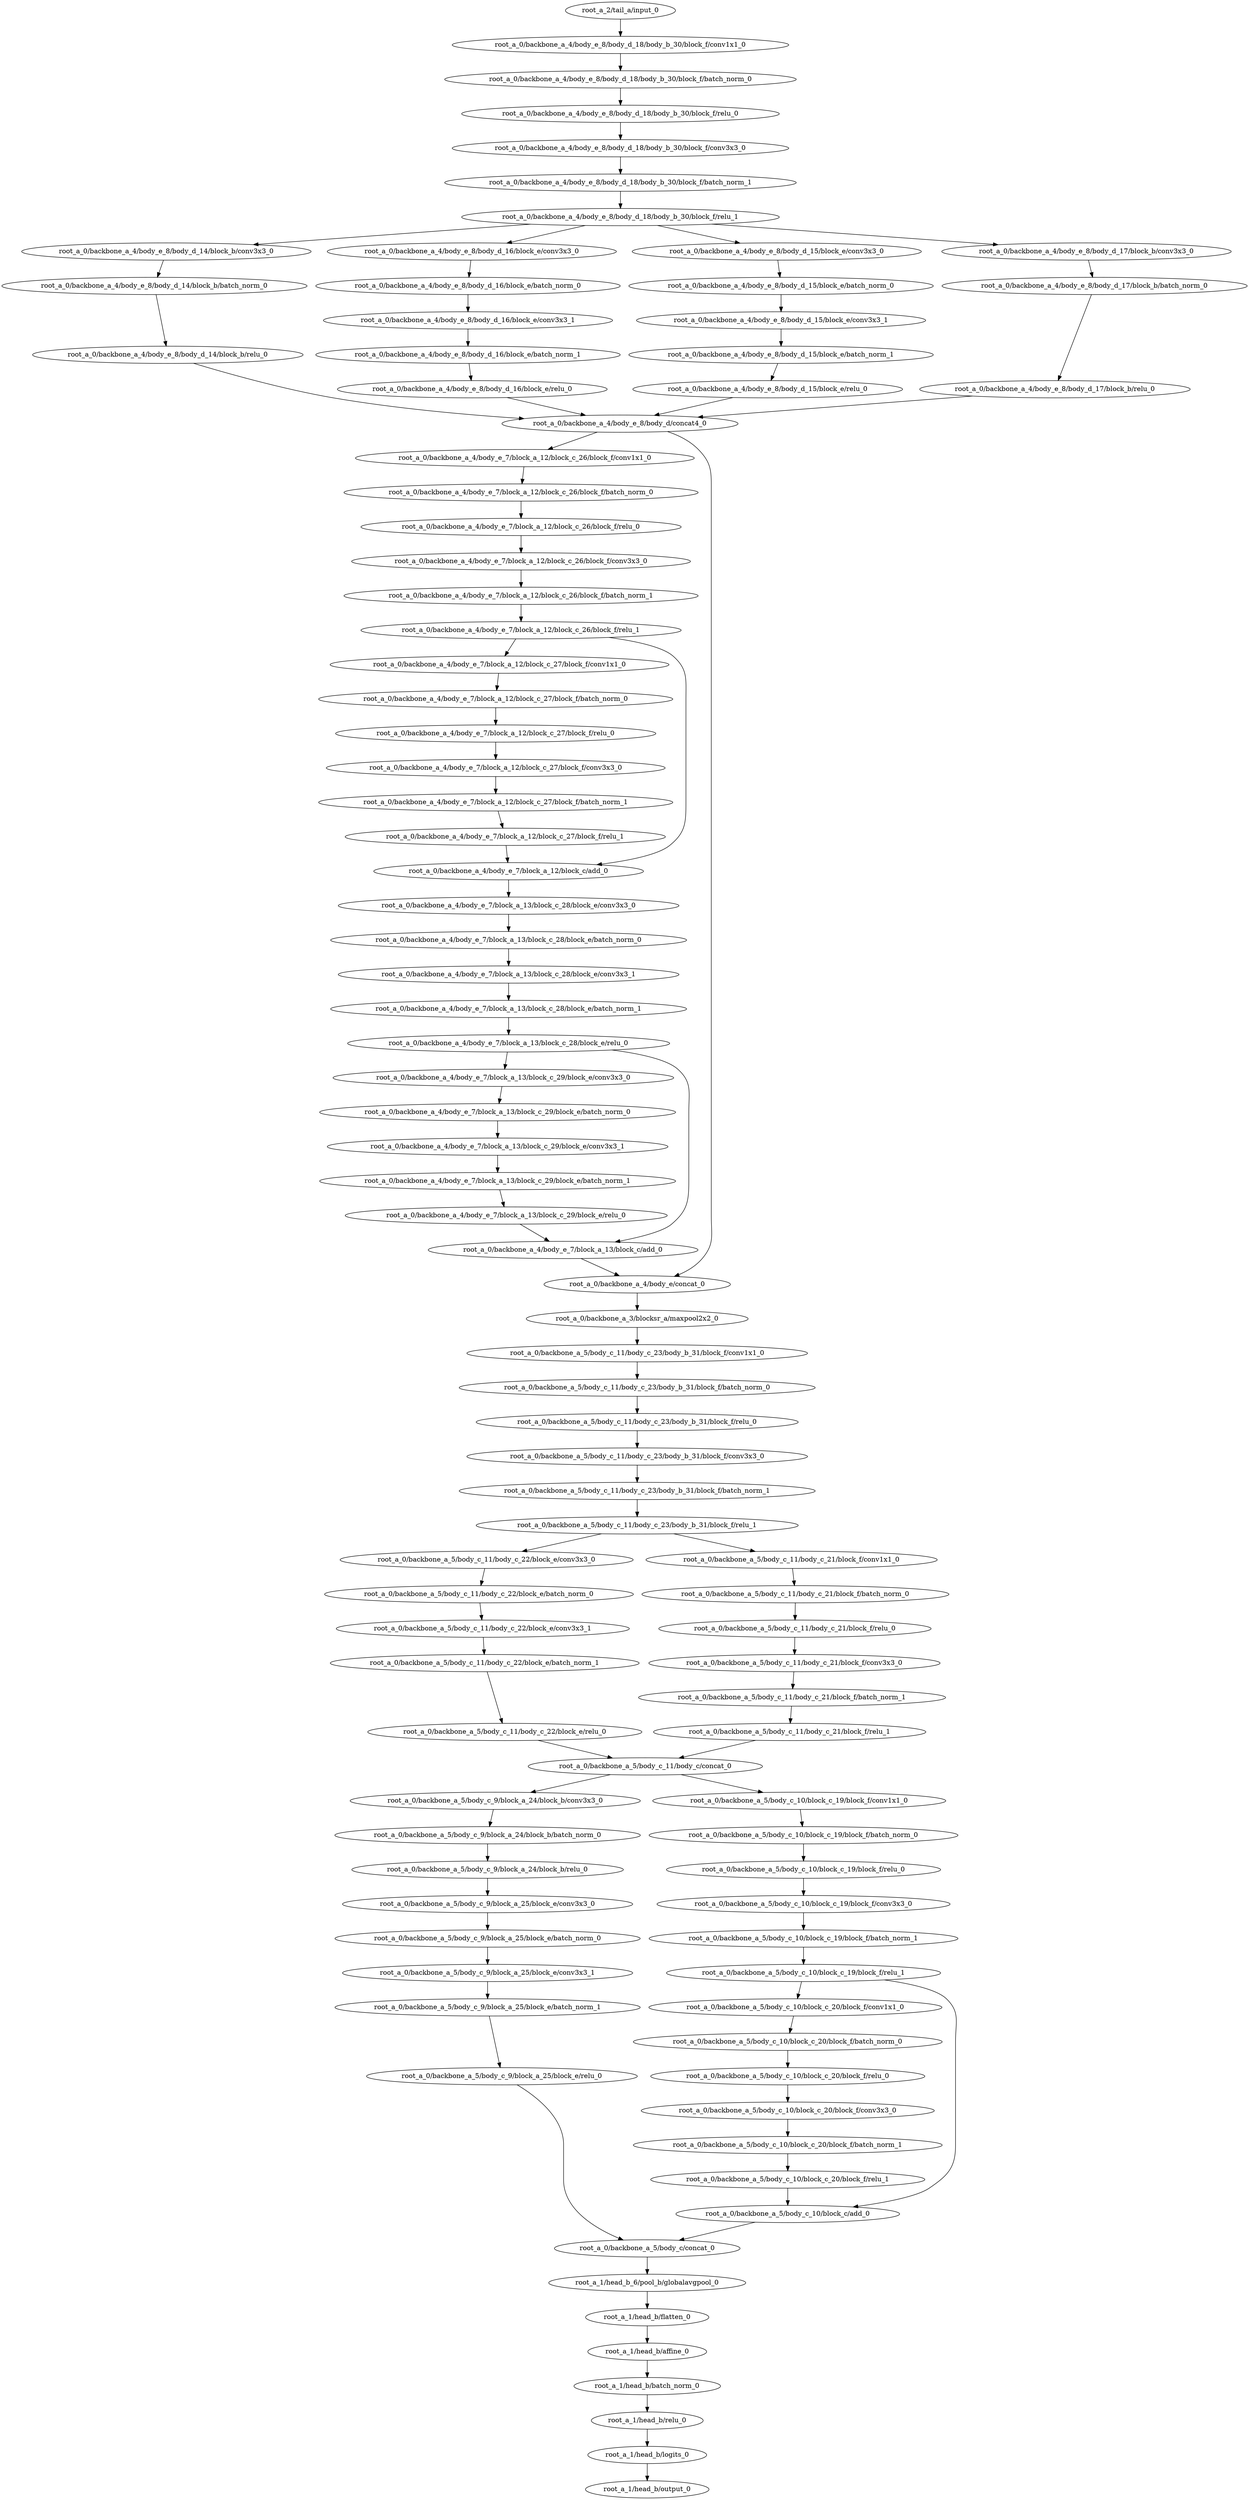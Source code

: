 digraph root_a {
	"root_a_2/tail_a/input_0"
	"root_a_0/backbone_a_4/body_e_8/body_d_18/body_b_30/block_f/conv1x1_0"
	"root_a_0/backbone_a_4/body_e_8/body_d_18/body_b_30/block_f/batch_norm_0"
	"root_a_0/backbone_a_4/body_e_8/body_d_18/body_b_30/block_f/relu_0"
	"root_a_0/backbone_a_4/body_e_8/body_d_18/body_b_30/block_f/conv3x3_0"
	"root_a_0/backbone_a_4/body_e_8/body_d_18/body_b_30/block_f/batch_norm_1"
	"root_a_0/backbone_a_4/body_e_8/body_d_18/body_b_30/block_f/relu_1"
	"root_a_0/backbone_a_4/body_e_8/body_d_14/block_b/conv3x3_0"
	"root_a_0/backbone_a_4/body_e_8/body_d_14/block_b/batch_norm_0"
	"root_a_0/backbone_a_4/body_e_8/body_d_14/block_b/relu_0"
	"root_a_0/backbone_a_4/body_e_8/body_d_16/block_e/conv3x3_0"
	"root_a_0/backbone_a_4/body_e_8/body_d_16/block_e/batch_norm_0"
	"root_a_0/backbone_a_4/body_e_8/body_d_16/block_e/conv3x3_1"
	"root_a_0/backbone_a_4/body_e_8/body_d_16/block_e/batch_norm_1"
	"root_a_0/backbone_a_4/body_e_8/body_d_16/block_e/relu_0"
	"root_a_0/backbone_a_4/body_e_8/body_d_15/block_e/conv3x3_0"
	"root_a_0/backbone_a_4/body_e_8/body_d_15/block_e/batch_norm_0"
	"root_a_0/backbone_a_4/body_e_8/body_d_15/block_e/conv3x3_1"
	"root_a_0/backbone_a_4/body_e_8/body_d_15/block_e/batch_norm_1"
	"root_a_0/backbone_a_4/body_e_8/body_d_15/block_e/relu_0"
	"root_a_0/backbone_a_4/body_e_8/body_d_17/block_b/conv3x3_0"
	"root_a_0/backbone_a_4/body_e_8/body_d_17/block_b/batch_norm_0"
	"root_a_0/backbone_a_4/body_e_8/body_d_17/block_b/relu_0"
	"root_a_0/backbone_a_4/body_e_8/body_d/concat4_0"
	"root_a_0/backbone_a_4/body_e_7/block_a_12/block_c_26/block_f/conv1x1_0"
	"root_a_0/backbone_a_4/body_e_7/block_a_12/block_c_26/block_f/batch_norm_0"
	"root_a_0/backbone_a_4/body_e_7/block_a_12/block_c_26/block_f/relu_0"
	"root_a_0/backbone_a_4/body_e_7/block_a_12/block_c_26/block_f/conv3x3_0"
	"root_a_0/backbone_a_4/body_e_7/block_a_12/block_c_26/block_f/batch_norm_1"
	"root_a_0/backbone_a_4/body_e_7/block_a_12/block_c_26/block_f/relu_1"
	"root_a_0/backbone_a_4/body_e_7/block_a_12/block_c_27/block_f/conv1x1_0"
	"root_a_0/backbone_a_4/body_e_7/block_a_12/block_c_27/block_f/batch_norm_0"
	"root_a_0/backbone_a_4/body_e_7/block_a_12/block_c_27/block_f/relu_0"
	"root_a_0/backbone_a_4/body_e_7/block_a_12/block_c_27/block_f/conv3x3_0"
	"root_a_0/backbone_a_4/body_e_7/block_a_12/block_c_27/block_f/batch_norm_1"
	"root_a_0/backbone_a_4/body_e_7/block_a_12/block_c_27/block_f/relu_1"
	"root_a_0/backbone_a_4/body_e_7/block_a_12/block_c/add_0"
	"root_a_0/backbone_a_4/body_e_7/block_a_13/block_c_28/block_e/conv3x3_0"
	"root_a_0/backbone_a_4/body_e_7/block_a_13/block_c_28/block_e/batch_norm_0"
	"root_a_0/backbone_a_4/body_e_7/block_a_13/block_c_28/block_e/conv3x3_1"
	"root_a_0/backbone_a_4/body_e_7/block_a_13/block_c_28/block_e/batch_norm_1"
	"root_a_0/backbone_a_4/body_e_7/block_a_13/block_c_28/block_e/relu_0"
	"root_a_0/backbone_a_4/body_e_7/block_a_13/block_c_29/block_e/conv3x3_0"
	"root_a_0/backbone_a_4/body_e_7/block_a_13/block_c_29/block_e/batch_norm_0"
	"root_a_0/backbone_a_4/body_e_7/block_a_13/block_c_29/block_e/conv3x3_1"
	"root_a_0/backbone_a_4/body_e_7/block_a_13/block_c_29/block_e/batch_norm_1"
	"root_a_0/backbone_a_4/body_e_7/block_a_13/block_c_29/block_e/relu_0"
	"root_a_0/backbone_a_4/body_e_7/block_a_13/block_c/add_0"
	"root_a_0/backbone_a_4/body_e/concat_0"
	"root_a_0/backbone_a_3/blocksr_a/maxpool2x2_0"
	"root_a_0/backbone_a_5/body_c_11/body_c_23/body_b_31/block_f/conv1x1_0"
	"root_a_0/backbone_a_5/body_c_11/body_c_23/body_b_31/block_f/batch_norm_0"
	"root_a_0/backbone_a_5/body_c_11/body_c_23/body_b_31/block_f/relu_0"
	"root_a_0/backbone_a_5/body_c_11/body_c_23/body_b_31/block_f/conv3x3_0"
	"root_a_0/backbone_a_5/body_c_11/body_c_23/body_b_31/block_f/batch_norm_1"
	"root_a_0/backbone_a_5/body_c_11/body_c_23/body_b_31/block_f/relu_1"
	"root_a_0/backbone_a_5/body_c_11/body_c_22/block_e/conv3x3_0"
	"root_a_0/backbone_a_5/body_c_11/body_c_22/block_e/batch_norm_0"
	"root_a_0/backbone_a_5/body_c_11/body_c_22/block_e/conv3x3_1"
	"root_a_0/backbone_a_5/body_c_11/body_c_22/block_e/batch_norm_1"
	"root_a_0/backbone_a_5/body_c_11/body_c_22/block_e/relu_0"
	"root_a_0/backbone_a_5/body_c_11/body_c_21/block_f/conv1x1_0"
	"root_a_0/backbone_a_5/body_c_11/body_c_21/block_f/batch_norm_0"
	"root_a_0/backbone_a_5/body_c_11/body_c_21/block_f/relu_0"
	"root_a_0/backbone_a_5/body_c_11/body_c_21/block_f/conv3x3_0"
	"root_a_0/backbone_a_5/body_c_11/body_c_21/block_f/batch_norm_1"
	"root_a_0/backbone_a_5/body_c_11/body_c_21/block_f/relu_1"
	"root_a_0/backbone_a_5/body_c_11/body_c/concat_0"
	"root_a_0/backbone_a_5/body_c_9/block_a_24/block_b/conv3x3_0"
	"root_a_0/backbone_a_5/body_c_9/block_a_24/block_b/batch_norm_0"
	"root_a_0/backbone_a_5/body_c_9/block_a_24/block_b/relu_0"
	"root_a_0/backbone_a_5/body_c_9/block_a_25/block_e/conv3x3_0"
	"root_a_0/backbone_a_5/body_c_9/block_a_25/block_e/batch_norm_0"
	"root_a_0/backbone_a_5/body_c_9/block_a_25/block_e/conv3x3_1"
	"root_a_0/backbone_a_5/body_c_9/block_a_25/block_e/batch_norm_1"
	"root_a_0/backbone_a_5/body_c_9/block_a_25/block_e/relu_0"
	"root_a_0/backbone_a_5/body_c_10/block_c_19/block_f/conv1x1_0"
	"root_a_0/backbone_a_5/body_c_10/block_c_19/block_f/batch_norm_0"
	"root_a_0/backbone_a_5/body_c_10/block_c_19/block_f/relu_0"
	"root_a_0/backbone_a_5/body_c_10/block_c_19/block_f/conv3x3_0"
	"root_a_0/backbone_a_5/body_c_10/block_c_19/block_f/batch_norm_1"
	"root_a_0/backbone_a_5/body_c_10/block_c_19/block_f/relu_1"
	"root_a_0/backbone_a_5/body_c_10/block_c_20/block_f/conv1x1_0"
	"root_a_0/backbone_a_5/body_c_10/block_c_20/block_f/batch_norm_0"
	"root_a_0/backbone_a_5/body_c_10/block_c_20/block_f/relu_0"
	"root_a_0/backbone_a_5/body_c_10/block_c_20/block_f/conv3x3_0"
	"root_a_0/backbone_a_5/body_c_10/block_c_20/block_f/batch_norm_1"
	"root_a_0/backbone_a_5/body_c_10/block_c_20/block_f/relu_1"
	"root_a_0/backbone_a_5/body_c_10/block_c/add_0"
	"root_a_0/backbone_a_5/body_c/concat_0"
	"root_a_1/head_b_6/pool_b/globalavgpool_0"
	"root_a_1/head_b/flatten_0"
	"root_a_1/head_b/affine_0"
	"root_a_1/head_b/batch_norm_0"
	"root_a_1/head_b/relu_0"
	"root_a_1/head_b/logits_0"
	"root_a_1/head_b/output_0"

	"root_a_2/tail_a/input_0" -> "root_a_0/backbone_a_4/body_e_8/body_d_18/body_b_30/block_f/conv1x1_0"
	"root_a_0/backbone_a_4/body_e_8/body_d_18/body_b_30/block_f/conv1x1_0" -> "root_a_0/backbone_a_4/body_e_8/body_d_18/body_b_30/block_f/batch_norm_0"
	"root_a_0/backbone_a_4/body_e_8/body_d_18/body_b_30/block_f/batch_norm_0" -> "root_a_0/backbone_a_4/body_e_8/body_d_18/body_b_30/block_f/relu_0"
	"root_a_0/backbone_a_4/body_e_8/body_d_18/body_b_30/block_f/relu_0" -> "root_a_0/backbone_a_4/body_e_8/body_d_18/body_b_30/block_f/conv3x3_0"
	"root_a_0/backbone_a_4/body_e_8/body_d_18/body_b_30/block_f/conv3x3_0" -> "root_a_0/backbone_a_4/body_e_8/body_d_18/body_b_30/block_f/batch_norm_1"
	"root_a_0/backbone_a_4/body_e_8/body_d_18/body_b_30/block_f/batch_norm_1" -> "root_a_0/backbone_a_4/body_e_8/body_d_18/body_b_30/block_f/relu_1"
	"root_a_0/backbone_a_4/body_e_8/body_d_18/body_b_30/block_f/relu_1" -> "root_a_0/backbone_a_4/body_e_8/body_d_14/block_b/conv3x3_0"
	"root_a_0/backbone_a_4/body_e_8/body_d_14/block_b/conv3x3_0" -> "root_a_0/backbone_a_4/body_e_8/body_d_14/block_b/batch_norm_0"
	"root_a_0/backbone_a_4/body_e_8/body_d_14/block_b/batch_norm_0" -> "root_a_0/backbone_a_4/body_e_8/body_d_14/block_b/relu_0"
	"root_a_0/backbone_a_4/body_e_8/body_d_18/body_b_30/block_f/relu_1" -> "root_a_0/backbone_a_4/body_e_8/body_d_16/block_e/conv3x3_0"
	"root_a_0/backbone_a_4/body_e_8/body_d_16/block_e/conv3x3_0" -> "root_a_0/backbone_a_4/body_e_8/body_d_16/block_e/batch_norm_0"
	"root_a_0/backbone_a_4/body_e_8/body_d_16/block_e/batch_norm_0" -> "root_a_0/backbone_a_4/body_e_8/body_d_16/block_e/conv3x3_1"
	"root_a_0/backbone_a_4/body_e_8/body_d_16/block_e/conv3x3_1" -> "root_a_0/backbone_a_4/body_e_8/body_d_16/block_e/batch_norm_1"
	"root_a_0/backbone_a_4/body_e_8/body_d_16/block_e/batch_norm_1" -> "root_a_0/backbone_a_4/body_e_8/body_d_16/block_e/relu_0"
	"root_a_0/backbone_a_4/body_e_8/body_d_18/body_b_30/block_f/relu_1" -> "root_a_0/backbone_a_4/body_e_8/body_d_15/block_e/conv3x3_0"
	"root_a_0/backbone_a_4/body_e_8/body_d_15/block_e/conv3x3_0" -> "root_a_0/backbone_a_4/body_e_8/body_d_15/block_e/batch_norm_0"
	"root_a_0/backbone_a_4/body_e_8/body_d_15/block_e/batch_norm_0" -> "root_a_0/backbone_a_4/body_e_8/body_d_15/block_e/conv3x3_1"
	"root_a_0/backbone_a_4/body_e_8/body_d_15/block_e/conv3x3_1" -> "root_a_0/backbone_a_4/body_e_8/body_d_15/block_e/batch_norm_1"
	"root_a_0/backbone_a_4/body_e_8/body_d_15/block_e/batch_norm_1" -> "root_a_0/backbone_a_4/body_e_8/body_d_15/block_e/relu_0"
	"root_a_0/backbone_a_4/body_e_8/body_d_18/body_b_30/block_f/relu_1" -> "root_a_0/backbone_a_4/body_e_8/body_d_17/block_b/conv3x3_0"
	"root_a_0/backbone_a_4/body_e_8/body_d_17/block_b/conv3x3_0" -> "root_a_0/backbone_a_4/body_e_8/body_d_17/block_b/batch_norm_0"
	"root_a_0/backbone_a_4/body_e_8/body_d_17/block_b/batch_norm_0" -> "root_a_0/backbone_a_4/body_e_8/body_d_17/block_b/relu_0"
	"root_a_0/backbone_a_4/body_e_8/body_d_14/block_b/relu_0" -> "root_a_0/backbone_a_4/body_e_8/body_d/concat4_0"
	"root_a_0/backbone_a_4/body_e_8/body_d_16/block_e/relu_0" -> "root_a_0/backbone_a_4/body_e_8/body_d/concat4_0"
	"root_a_0/backbone_a_4/body_e_8/body_d_15/block_e/relu_0" -> "root_a_0/backbone_a_4/body_e_8/body_d/concat4_0"
	"root_a_0/backbone_a_4/body_e_8/body_d_17/block_b/relu_0" -> "root_a_0/backbone_a_4/body_e_8/body_d/concat4_0"
	"root_a_0/backbone_a_4/body_e_8/body_d/concat4_0" -> "root_a_0/backbone_a_4/body_e_7/block_a_12/block_c_26/block_f/conv1x1_0"
	"root_a_0/backbone_a_4/body_e_7/block_a_12/block_c_26/block_f/conv1x1_0" -> "root_a_0/backbone_a_4/body_e_7/block_a_12/block_c_26/block_f/batch_norm_0"
	"root_a_0/backbone_a_4/body_e_7/block_a_12/block_c_26/block_f/batch_norm_0" -> "root_a_0/backbone_a_4/body_e_7/block_a_12/block_c_26/block_f/relu_0"
	"root_a_0/backbone_a_4/body_e_7/block_a_12/block_c_26/block_f/relu_0" -> "root_a_0/backbone_a_4/body_e_7/block_a_12/block_c_26/block_f/conv3x3_0"
	"root_a_0/backbone_a_4/body_e_7/block_a_12/block_c_26/block_f/conv3x3_0" -> "root_a_0/backbone_a_4/body_e_7/block_a_12/block_c_26/block_f/batch_norm_1"
	"root_a_0/backbone_a_4/body_e_7/block_a_12/block_c_26/block_f/batch_norm_1" -> "root_a_0/backbone_a_4/body_e_7/block_a_12/block_c_26/block_f/relu_1"
	"root_a_0/backbone_a_4/body_e_7/block_a_12/block_c_26/block_f/relu_1" -> "root_a_0/backbone_a_4/body_e_7/block_a_12/block_c_27/block_f/conv1x1_0"
	"root_a_0/backbone_a_4/body_e_7/block_a_12/block_c_27/block_f/conv1x1_0" -> "root_a_0/backbone_a_4/body_e_7/block_a_12/block_c_27/block_f/batch_norm_0"
	"root_a_0/backbone_a_4/body_e_7/block_a_12/block_c_27/block_f/batch_norm_0" -> "root_a_0/backbone_a_4/body_e_7/block_a_12/block_c_27/block_f/relu_0"
	"root_a_0/backbone_a_4/body_e_7/block_a_12/block_c_27/block_f/relu_0" -> "root_a_0/backbone_a_4/body_e_7/block_a_12/block_c_27/block_f/conv3x3_0"
	"root_a_0/backbone_a_4/body_e_7/block_a_12/block_c_27/block_f/conv3x3_0" -> "root_a_0/backbone_a_4/body_e_7/block_a_12/block_c_27/block_f/batch_norm_1"
	"root_a_0/backbone_a_4/body_e_7/block_a_12/block_c_27/block_f/batch_norm_1" -> "root_a_0/backbone_a_4/body_e_7/block_a_12/block_c_27/block_f/relu_1"
	"root_a_0/backbone_a_4/body_e_7/block_a_12/block_c_26/block_f/relu_1" -> "root_a_0/backbone_a_4/body_e_7/block_a_12/block_c/add_0"
	"root_a_0/backbone_a_4/body_e_7/block_a_12/block_c_27/block_f/relu_1" -> "root_a_0/backbone_a_4/body_e_7/block_a_12/block_c/add_0"
	"root_a_0/backbone_a_4/body_e_7/block_a_12/block_c/add_0" -> "root_a_0/backbone_a_4/body_e_7/block_a_13/block_c_28/block_e/conv3x3_0"
	"root_a_0/backbone_a_4/body_e_7/block_a_13/block_c_28/block_e/conv3x3_0" -> "root_a_0/backbone_a_4/body_e_7/block_a_13/block_c_28/block_e/batch_norm_0"
	"root_a_0/backbone_a_4/body_e_7/block_a_13/block_c_28/block_e/batch_norm_0" -> "root_a_0/backbone_a_4/body_e_7/block_a_13/block_c_28/block_e/conv3x3_1"
	"root_a_0/backbone_a_4/body_e_7/block_a_13/block_c_28/block_e/conv3x3_1" -> "root_a_0/backbone_a_4/body_e_7/block_a_13/block_c_28/block_e/batch_norm_1"
	"root_a_0/backbone_a_4/body_e_7/block_a_13/block_c_28/block_e/batch_norm_1" -> "root_a_0/backbone_a_4/body_e_7/block_a_13/block_c_28/block_e/relu_0"
	"root_a_0/backbone_a_4/body_e_7/block_a_13/block_c_28/block_e/relu_0" -> "root_a_0/backbone_a_4/body_e_7/block_a_13/block_c_29/block_e/conv3x3_0"
	"root_a_0/backbone_a_4/body_e_7/block_a_13/block_c_29/block_e/conv3x3_0" -> "root_a_0/backbone_a_4/body_e_7/block_a_13/block_c_29/block_e/batch_norm_0"
	"root_a_0/backbone_a_4/body_e_7/block_a_13/block_c_29/block_e/batch_norm_0" -> "root_a_0/backbone_a_4/body_e_7/block_a_13/block_c_29/block_e/conv3x3_1"
	"root_a_0/backbone_a_4/body_e_7/block_a_13/block_c_29/block_e/conv3x3_1" -> "root_a_0/backbone_a_4/body_e_7/block_a_13/block_c_29/block_e/batch_norm_1"
	"root_a_0/backbone_a_4/body_e_7/block_a_13/block_c_29/block_e/batch_norm_1" -> "root_a_0/backbone_a_4/body_e_7/block_a_13/block_c_29/block_e/relu_0"
	"root_a_0/backbone_a_4/body_e_7/block_a_13/block_c_29/block_e/relu_0" -> "root_a_0/backbone_a_4/body_e_7/block_a_13/block_c/add_0"
	"root_a_0/backbone_a_4/body_e_7/block_a_13/block_c_28/block_e/relu_0" -> "root_a_0/backbone_a_4/body_e_7/block_a_13/block_c/add_0"
	"root_a_0/backbone_a_4/body_e_7/block_a_13/block_c/add_0" -> "root_a_0/backbone_a_4/body_e/concat_0"
	"root_a_0/backbone_a_4/body_e_8/body_d/concat4_0" -> "root_a_0/backbone_a_4/body_e/concat_0"
	"root_a_0/backbone_a_4/body_e/concat_0" -> "root_a_0/backbone_a_3/blocksr_a/maxpool2x2_0"
	"root_a_0/backbone_a_3/blocksr_a/maxpool2x2_0" -> "root_a_0/backbone_a_5/body_c_11/body_c_23/body_b_31/block_f/conv1x1_0"
	"root_a_0/backbone_a_5/body_c_11/body_c_23/body_b_31/block_f/conv1x1_0" -> "root_a_0/backbone_a_5/body_c_11/body_c_23/body_b_31/block_f/batch_norm_0"
	"root_a_0/backbone_a_5/body_c_11/body_c_23/body_b_31/block_f/batch_norm_0" -> "root_a_0/backbone_a_5/body_c_11/body_c_23/body_b_31/block_f/relu_0"
	"root_a_0/backbone_a_5/body_c_11/body_c_23/body_b_31/block_f/relu_0" -> "root_a_0/backbone_a_5/body_c_11/body_c_23/body_b_31/block_f/conv3x3_0"
	"root_a_0/backbone_a_5/body_c_11/body_c_23/body_b_31/block_f/conv3x3_0" -> "root_a_0/backbone_a_5/body_c_11/body_c_23/body_b_31/block_f/batch_norm_1"
	"root_a_0/backbone_a_5/body_c_11/body_c_23/body_b_31/block_f/batch_norm_1" -> "root_a_0/backbone_a_5/body_c_11/body_c_23/body_b_31/block_f/relu_1"
	"root_a_0/backbone_a_5/body_c_11/body_c_23/body_b_31/block_f/relu_1" -> "root_a_0/backbone_a_5/body_c_11/body_c_22/block_e/conv3x3_0"
	"root_a_0/backbone_a_5/body_c_11/body_c_22/block_e/conv3x3_0" -> "root_a_0/backbone_a_5/body_c_11/body_c_22/block_e/batch_norm_0"
	"root_a_0/backbone_a_5/body_c_11/body_c_22/block_e/batch_norm_0" -> "root_a_0/backbone_a_5/body_c_11/body_c_22/block_e/conv3x3_1"
	"root_a_0/backbone_a_5/body_c_11/body_c_22/block_e/conv3x3_1" -> "root_a_0/backbone_a_5/body_c_11/body_c_22/block_e/batch_norm_1"
	"root_a_0/backbone_a_5/body_c_11/body_c_22/block_e/batch_norm_1" -> "root_a_0/backbone_a_5/body_c_11/body_c_22/block_e/relu_0"
	"root_a_0/backbone_a_5/body_c_11/body_c_23/body_b_31/block_f/relu_1" -> "root_a_0/backbone_a_5/body_c_11/body_c_21/block_f/conv1x1_0"
	"root_a_0/backbone_a_5/body_c_11/body_c_21/block_f/conv1x1_0" -> "root_a_0/backbone_a_5/body_c_11/body_c_21/block_f/batch_norm_0"
	"root_a_0/backbone_a_5/body_c_11/body_c_21/block_f/batch_norm_0" -> "root_a_0/backbone_a_5/body_c_11/body_c_21/block_f/relu_0"
	"root_a_0/backbone_a_5/body_c_11/body_c_21/block_f/relu_0" -> "root_a_0/backbone_a_5/body_c_11/body_c_21/block_f/conv3x3_0"
	"root_a_0/backbone_a_5/body_c_11/body_c_21/block_f/conv3x3_0" -> "root_a_0/backbone_a_5/body_c_11/body_c_21/block_f/batch_norm_1"
	"root_a_0/backbone_a_5/body_c_11/body_c_21/block_f/batch_norm_1" -> "root_a_0/backbone_a_5/body_c_11/body_c_21/block_f/relu_1"
	"root_a_0/backbone_a_5/body_c_11/body_c_22/block_e/relu_0" -> "root_a_0/backbone_a_5/body_c_11/body_c/concat_0"
	"root_a_0/backbone_a_5/body_c_11/body_c_21/block_f/relu_1" -> "root_a_0/backbone_a_5/body_c_11/body_c/concat_0"
	"root_a_0/backbone_a_5/body_c_11/body_c/concat_0" -> "root_a_0/backbone_a_5/body_c_9/block_a_24/block_b/conv3x3_0"
	"root_a_0/backbone_a_5/body_c_9/block_a_24/block_b/conv3x3_0" -> "root_a_0/backbone_a_5/body_c_9/block_a_24/block_b/batch_norm_0"
	"root_a_0/backbone_a_5/body_c_9/block_a_24/block_b/batch_norm_0" -> "root_a_0/backbone_a_5/body_c_9/block_a_24/block_b/relu_0"
	"root_a_0/backbone_a_5/body_c_9/block_a_24/block_b/relu_0" -> "root_a_0/backbone_a_5/body_c_9/block_a_25/block_e/conv3x3_0"
	"root_a_0/backbone_a_5/body_c_9/block_a_25/block_e/conv3x3_0" -> "root_a_0/backbone_a_5/body_c_9/block_a_25/block_e/batch_norm_0"
	"root_a_0/backbone_a_5/body_c_9/block_a_25/block_e/batch_norm_0" -> "root_a_0/backbone_a_5/body_c_9/block_a_25/block_e/conv3x3_1"
	"root_a_0/backbone_a_5/body_c_9/block_a_25/block_e/conv3x3_1" -> "root_a_0/backbone_a_5/body_c_9/block_a_25/block_e/batch_norm_1"
	"root_a_0/backbone_a_5/body_c_9/block_a_25/block_e/batch_norm_1" -> "root_a_0/backbone_a_5/body_c_9/block_a_25/block_e/relu_0"
	"root_a_0/backbone_a_5/body_c_11/body_c/concat_0" -> "root_a_0/backbone_a_5/body_c_10/block_c_19/block_f/conv1x1_0"
	"root_a_0/backbone_a_5/body_c_10/block_c_19/block_f/conv1x1_0" -> "root_a_0/backbone_a_5/body_c_10/block_c_19/block_f/batch_norm_0"
	"root_a_0/backbone_a_5/body_c_10/block_c_19/block_f/batch_norm_0" -> "root_a_0/backbone_a_5/body_c_10/block_c_19/block_f/relu_0"
	"root_a_0/backbone_a_5/body_c_10/block_c_19/block_f/relu_0" -> "root_a_0/backbone_a_5/body_c_10/block_c_19/block_f/conv3x3_0"
	"root_a_0/backbone_a_5/body_c_10/block_c_19/block_f/conv3x3_0" -> "root_a_0/backbone_a_5/body_c_10/block_c_19/block_f/batch_norm_1"
	"root_a_0/backbone_a_5/body_c_10/block_c_19/block_f/batch_norm_1" -> "root_a_0/backbone_a_5/body_c_10/block_c_19/block_f/relu_1"
	"root_a_0/backbone_a_5/body_c_10/block_c_19/block_f/relu_1" -> "root_a_0/backbone_a_5/body_c_10/block_c_20/block_f/conv1x1_0"
	"root_a_0/backbone_a_5/body_c_10/block_c_20/block_f/conv1x1_0" -> "root_a_0/backbone_a_5/body_c_10/block_c_20/block_f/batch_norm_0"
	"root_a_0/backbone_a_5/body_c_10/block_c_20/block_f/batch_norm_0" -> "root_a_0/backbone_a_5/body_c_10/block_c_20/block_f/relu_0"
	"root_a_0/backbone_a_5/body_c_10/block_c_20/block_f/relu_0" -> "root_a_0/backbone_a_5/body_c_10/block_c_20/block_f/conv3x3_0"
	"root_a_0/backbone_a_5/body_c_10/block_c_20/block_f/conv3x3_0" -> "root_a_0/backbone_a_5/body_c_10/block_c_20/block_f/batch_norm_1"
	"root_a_0/backbone_a_5/body_c_10/block_c_20/block_f/batch_norm_1" -> "root_a_0/backbone_a_5/body_c_10/block_c_20/block_f/relu_1"
	"root_a_0/backbone_a_5/body_c_10/block_c_20/block_f/relu_1" -> "root_a_0/backbone_a_5/body_c_10/block_c/add_0"
	"root_a_0/backbone_a_5/body_c_10/block_c_19/block_f/relu_1" -> "root_a_0/backbone_a_5/body_c_10/block_c/add_0"
	"root_a_0/backbone_a_5/body_c_9/block_a_25/block_e/relu_0" -> "root_a_0/backbone_a_5/body_c/concat_0"
	"root_a_0/backbone_a_5/body_c_10/block_c/add_0" -> "root_a_0/backbone_a_5/body_c/concat_0"
	"root_a_0/backbone_a_5/body_c/concat_0" -> "root_a_1/head_b_6/pool_b/globalavgpool_0"
	"root_a_1/head_b_6/pool_b/globalavgpool_0" -> "root_a_1/head_b/flatten_0"
	"root_a_1/head_b/flatten_0" -> "root_a_1/head_b/affine_0"
	"root_a_1/head_b/affine_0" -> "root_a_1/head_b/batch_norm_0"
	"root_a_1/head_b/batch_norm_0" -> "root_a_1/head_b/relu_0"
	"root_a_1/head_b/relu_0" -> "root_a_1/head_b/logits_0"
	"root_a_1/head_b/logits_0" -> "root_a_1/head_b/output_0"

}
